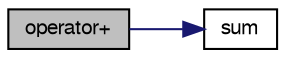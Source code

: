 digraph "operator+"
{
  bgcolor="transparent";
  edge [fontname="FreeSans",fontsize="10",labelfontname="FreeSans",labelfontsize="10"];
  node [fontname="FreeSans",fontsize="10",shape=record];
  rankdir="LR";
  Node12329 [label="operator+",height=0.2,width=0.4,color="black", fillcolor="grey75", style="filled", fontcolor="black"];
  Node12329 -> Node12330 [color="midnightblue",fontsize="10",style="solid",fontname="FreeSans"];
  Node12330 [label="sum",height=0.2,width=0.4,color="black",URL="$a21124.html#a3d8733143aad0e03b300186ab4bef137"];
}
